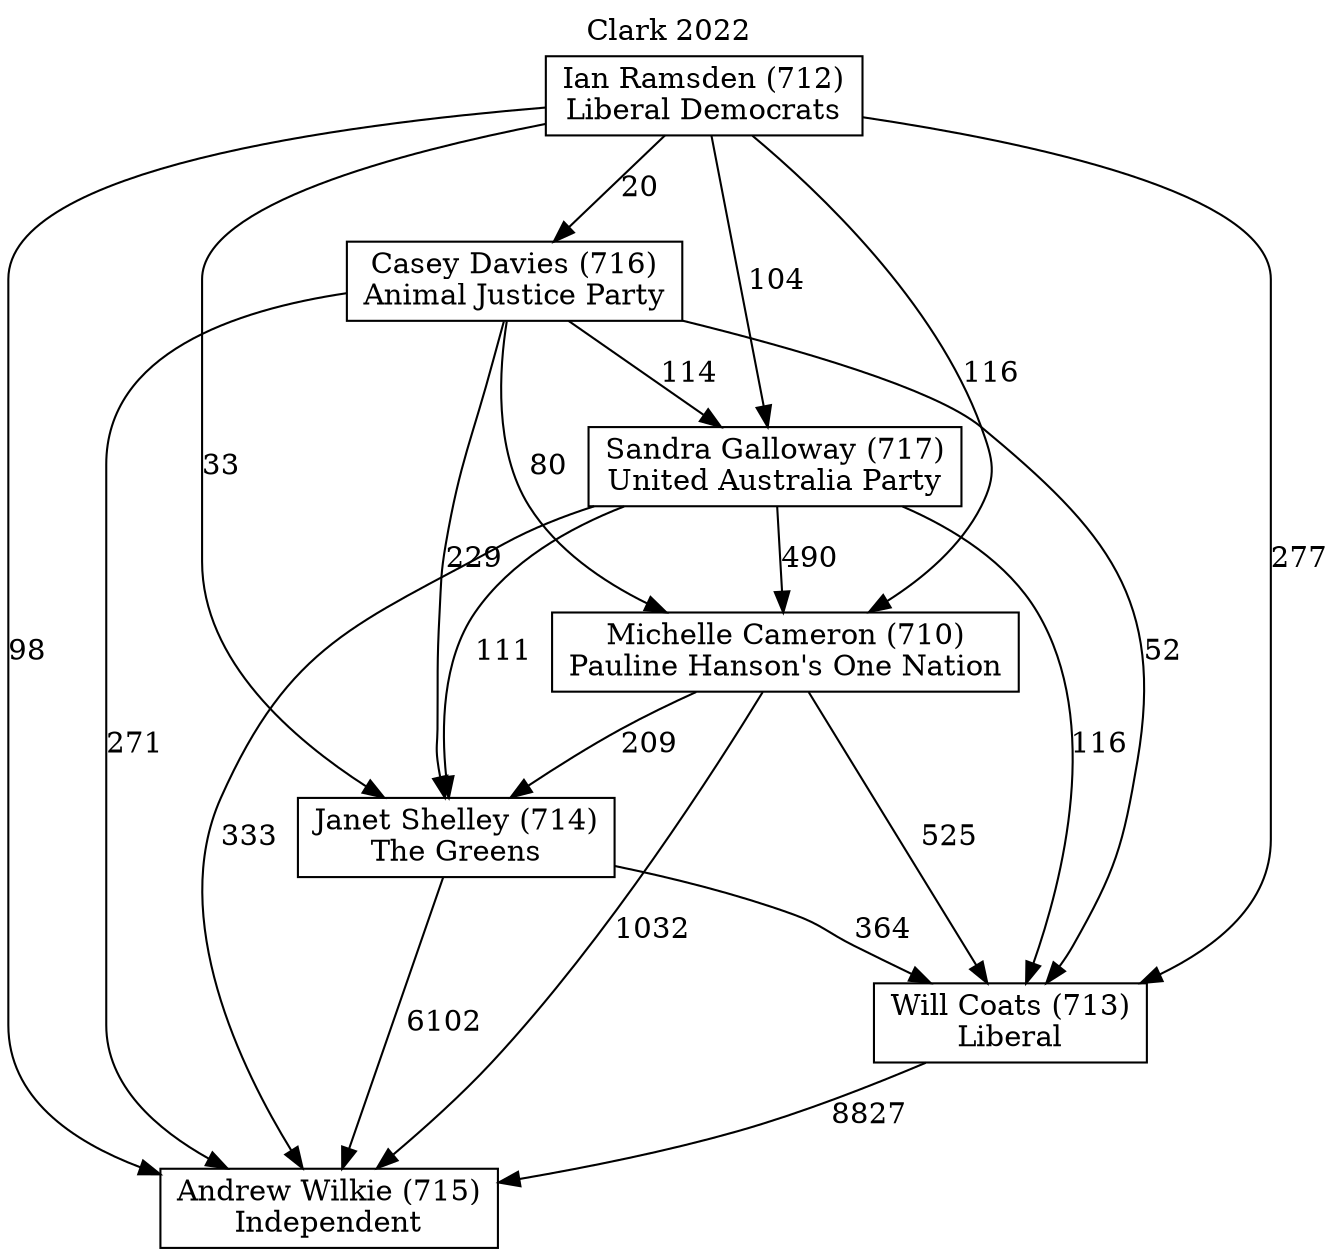 // House preference flow
digraph "Andrew Wilkie (715)_Clark_2022" {
	graph [label="Clark 2022" labelloc=t mclimit=10]
	node [shape=box]
	"Andrew Wilkie (715)" [label="Andrew Wilkie (715)
Independent"]
	"Casey Davies (716)" [label="Casey Davies (716)
Animal Justice Party"]
	"Ian Ramsden (712)" [label="Ian Ramsden (712)
Liberal Democrats"]
	"Janet Shelley (714)" [label="Janet Shelley (714)
The Greens"]
	"Michelle Cameron (710)" [label="Michelle Cameron (710)
Pauline Hanson's One Nation"]
	"Sandra Galloway (717)" [label="Sandra Galloway (717)
United Australia Party"]
	"Will Coats (713)" [label="Will Coats (713)
Liberal"]
	"Casey Davies (716)" -> "Andrew Wilkie (715)" [label=271]
	"Casey Davies (716)" -> "Janet Shelley (714)" [label=229]
	"Casey Davies (716)" -> "Michelle Cameron (710)" [label=80]
	"Casey Davies (716)" -> "Sandra Galloway (717)" [label=114]
	"Casey Davies (716)" -> "Will Coats (713)" [label=52]
	"Ian Ramsden (712)" -> "Andrew Wilkie (715)" [label=98]
	"Ian Ramsden (712)" -> "Casey Davies (716)" [label=20]
	"Ian Ramsden (712)" -> "Janet Shelley (714)" [label=33]
	"Ian Ramsden (712)" -> "Michelle Cameron (710)" [label=116]
	"Ian Ramsden (712)" -> "Sandra Galloway (717)" [label=104]
	"Ian Ramsden (712)" -> "Will Coats (713)" [label=277]
	"Janet Shelley (714)" -> "Andrew Wilkie (715)" [label=6102]
	"Janet Shelley (714)" -> "Will Coats (713)" [label=364]
	"Michelle Cameron (710)" -> "Andrew Wilkie (715)" [label=1032]
	"Michelle Cameron (710)" -> "Janet Shelley (714)" [label=209]
	"Michelle Cameron (710)" -> "Will Coats (713)" [label=525]
	"Sandra Galloway (717)" -> "Andrew Wilkie (715)" [label=333]
	"Sandra Galloway (717)" -> "Janet Shelley (714)" [label=111]
	"Sandra Galloway (717)" -> "Michelle Cameron (710)" [label=490]
	"Sandra Galloway (717)" -> "Will Coats (713)" [label=116]
	"Will Coats (713)" -> "Andrew Wilkie (715)" [label=8827]
}
